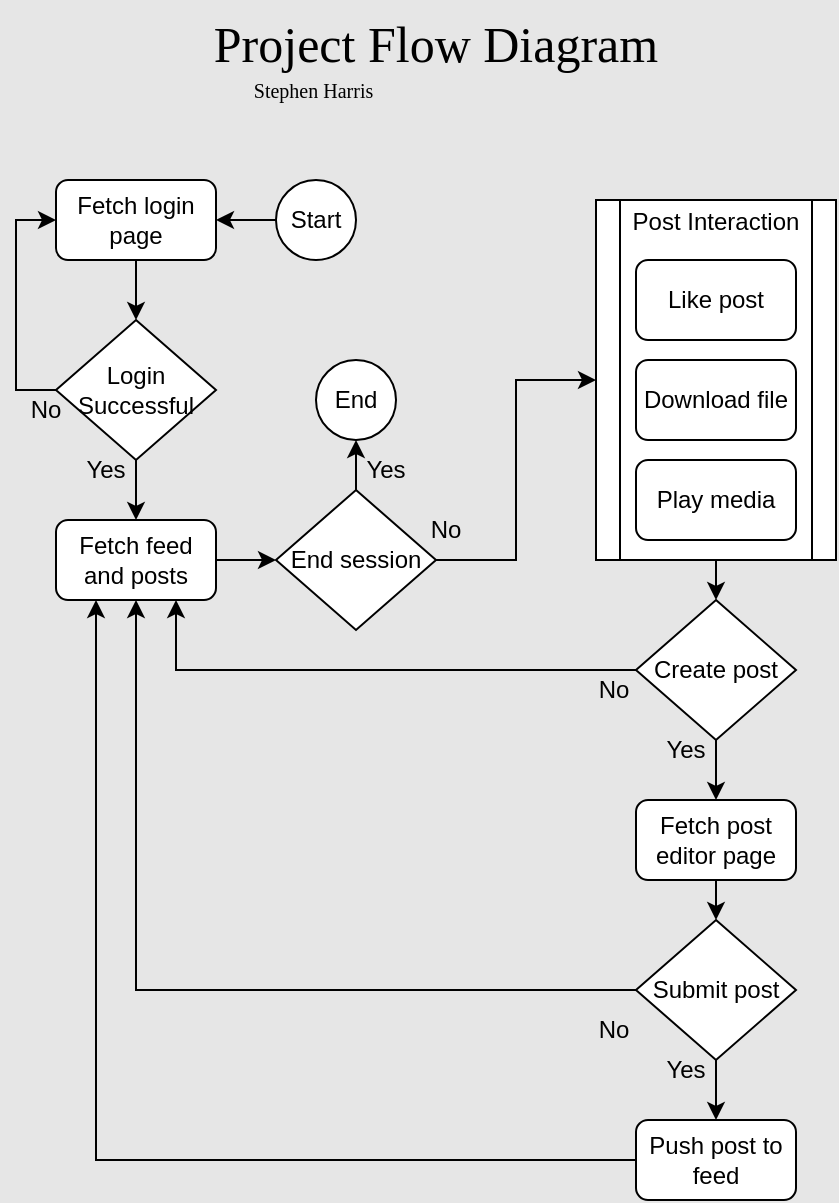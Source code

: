 <mxfile version="26.0.11">
  <diagram id="C5RBs43oDa-KdzZeNtuy" name="Page-1">
    <mxGraphModel dx="1045" dy="569" grid="1" gridSize="10" guides="1" tooltips="1" connect="1" arrows="1" fold="1" page="1" pageScale="1" pageWidth="827" pageHeight="1169" background="#E6E6E6" math="0" shadow="0">
      <root>
        <mxCell id="WIyWlLk6GJQsqaUBKTNV-0" />
        <mxCell id="WIyWlLk6GJQsqaUBKTNV-1" parent="WIyWlLk6GJQsqaUBKTNV-0" />
        <mxCell id="PKIbUtqsOLjBf_A8yuhs-7" style="edgeStyle=orthogonalEdgeStyle;rounded=0;orthogonalLoop=1;jettySize=auto;html=1;exitX=0.5;exitY=1;exitDx=0;exitDy=0;entryX=0.5;entryY=0;entryDx=0;entryDy=0;" edge="1" parent="WIyWlLk6GJQsqaUBKTNV-1" source="PKIbUtqsOLjBf_A8yuhs-2" target="PKIbUtqsOLjBf_A8yuhs-3">
          <mxGeometry relative="1" as="geometry" />
        </mxCell>
        <mxCell id="PKIbUtqsOLjBf_A8yuhs-2" value="&lt;div&gt;Fetch login page&lt;/div&gt;" style="rounded=1;whiteSpace=wrap;html=1;" vertex="1" parent="WIyWlLk6GJQsqaUBKTNV-1">
          <mxGeometry x="90" y="130" width="80" height="40" as="geometry" />
        </mxCell>
        <mxCell id="PKIbUtqsOLjBf_A8yuhs-8" style="edgeStyle=orthogonalEdgeStyle;rounded=0;orthogonalLoop=1;jettySize=auto;html=1;exitX=0;exitY=0.5;exitDx=0;exitDy=0;entryX=0;entryY=0.5;entryDx=0;entryDy=0;" edge="1" parent="WIyWlLk6GJQsqaUBKTNV-1" source="PKIbUtqsOLjBf_A8yuhs-3" target="PKIbUtqsOLjBf_A8yuhs-2">
          <mxGeometry relative="1" as="geometry" />
        </mxCell>
        <mxCell id="PKIbUtqsOLjBf_A8yuhs-9" style="edgeStyle=orthogonalEdgeStyle;rounded=0;orthogonalLoop=1;jettySize=auto;html=1;exitX=0.5;exitY=1;exitDx=0;exitDy=0;entryX=0.5;entryY=0;entryDx=0;entryDy=0;" edge="1" parent="WIyWlLk6GJQsqaUBKTNV-1" source="PKIbUtqsOLjBf_A8yuhs-3">
          <mxGeometry relative="1" as="geometry">
            <mxPoint x="130" y="300" as="targetPoint" />
          </mxGeometry>
        </mxCell>
        <mxCell id="PKIbUtqsOLjBf_A8yuhs-3" value="Login Successful" style="rhombus;whiteSpace=wrap;html=1;" vertex="1" parent="WIyWlLk6GJQsqaUBKTNV-1">
          <mxGeometry x="90" y="200" width="80" height="70" as="geometry" />
        </mxCell>
        <mxCell id="PKIbUtqsOLjBf_A8yuhs-112" style="edgeStyle=orthogonalEdgeStyle;rounded=0;orthogonalLoop=1;jettySize=auto;html=1;exitX=1;exitY=0.5;exitDx=0;exitDy=0;entryX=0;entryY=0.5;entryDx=0;entryDy=0;" edge="1" parent="WIyWlLk6GJQsqaUBKTNV-1" source="PKIbUtqsOLjBf_A8yuhs-41" target="PKIbUtqsOLjBf_A8yuhs-53">
          <mxGeometry relative="1" as="geometry" />
        </mxCell>
        <mxCell id="PKIbUtqsOLjBf_A8yuhs-41" value="Fetch feed and posts" style="rounded=1;whiteSpace=wrap;html=1;" vertex="1" parent="WIyWlLk6GJQsqaUBKTNV-1">
          <mxGeometry x="90" y="300" width="80" height="40" as="geometry" />
        </mxCell>
        <mxCell id="PKIbUtqsOLjBf_A8yuhs-100" style="edgeStyle=orthogonalEdgeStyle;rounded=0;orthogonalLoop=1;jettySize=auto;html=1;exitX=0.5;exitY=1;exitDx=0;exitDy=0;entryX=0.5;entryY=0;entryDx=0;entryDy=0;" edge="1" parent="WIyWlLk6GJQsqaUBKTNV-1" source="PKIbUtqsOLjBf_A8yuhs-43" target="PKIbUtqsOLjBf_A8yuhs-48">
          <mxGeometry relative="1" as="geometry" />
        </mxCell>
        <mxCell id="PKIbUtqsOLjBf_A8yuhs-121" style="edgeStyle=orthogonalEdgeStyle;rounded=0;orthogonalLoop=1;jettySize=auto;html=1;exitX=0;exitY=0.5;exitDx=0;exitDy=0;entryX=0.75;entryY=1;entryDx=0;entryDy=0;" edge="1" parent="WIyWlLk6GJQsqaUBKTNV-1" source="PKIbUtqsOLjBf_A8yuhs-43" target="PKIbUtqsOLjBf_A8yuhs-41">
          <mxGeometry relative="1" as="geometry" />
        </mxCell>
        <mxCell id="PKIbUtqsOLjBf_A8yuhs-43" value="Create post" style="rhombus;whiteSpace=wrap;html=1;direction=east;" vertex="1" parent="WIyWlLk6GJQsqaUBKTNV-1">
          <mxGeometry x="380" y="340" width="80" height="70" as="geometry" />
        </mxCell>
        <mxCell id="PKIbUtqsOLjBf_A8yuhs-107" style="edgeStyle=orthogonalEdgeStyle;rounded=0;orthogonalLoop=1;jettySize=auto;html=1;exitX=0.5;exitY=1;exitDx=0;exitDy=0;entryX=0.5;entryY=0;entryDx=0;entryDy=0;" edge="1" parent="WIyWlLk6GJQsqaUBKTNV-1" source="PKIbUtqsOLjBf_A8yuhs-48" target="PKIbUtqsOLjBf_A8yuhs-62">
          <mxGeometry relative="1" as="geometry" />
        </mxCell>
        <mxCell id="PKIbUtqsOLjBf_A8yuhs-48" value="&lt;div&gt;Fetch post editor page&lt;/div&gt;" style="rounded=1;whiteSpace=wrap;html=1;direction=east;" vertex="1" parent="WIyWlLk6GJQsqaUBKTNV-1">
          <mxGeometry x="380" y="440" width="80" height="40" as="geometry" />
        </mxCell>
        <mxCell id="PKIbUtqsOLjBf_A8yuhs-123" style="edgeStyle=orthogonalEdgeStyle;rounded=0;orthogonalLoop=1;jettySize=auto;html=1;exitX=0;exitY=0.5;exitDx=0;exitDy=0;entryX=0.25;entryY=1;entryDx=0;entryDy=0;" edge="1" parent="WIyWlLk6GJQsqaUBKTNV-1" source="PKIbUtqsOLjBf_A8yuhs-50" target="PKIbUtqsOLjBf_A8yuhs-41">
          <mxGeometry relative="1" as="geometry" />
        </mxCell>
        <mxCell id="PKIbUtqsOLjBf_A8yuhs-50" value="Push post to feed" style="rounded=1;whiteSpace=wrap;html=1;direction=east;" vertex="1" parent="WIyWlLk6GJQsqaUBKTNV-1">
          <mxGeometry x="380" y="600" width="80" height="40" as="geometry" />
        </mxCell>
        <mxCell id="PKIbUtqsOLjBf_A8yuhs-111" style="edgeStyle=orthogonalEdgeStyle;rounded=0;orthogonalLoop=1;jettySize=auto;html=1;exitX=0.5;exitY=0;exitDx=0;exitDy=0;entryX=0.5;entryY=1;entryDx=0;entryDy=0;" edge="1" parent="WIyWlLk6GJQsqaUBKTNV-1" source="PKIbUtqsOLjBf_A8yuhs-53" target="PKIbUtqsOLjBf_A8yuhs-57">
          <mxGeometry relative="1" as="geometry" />
        </mxCell>
        <mxCell id="PKIbUtqsOLjBf_A8yuhs-113" style="edgeStyle=orthogonalEdgeStyle;rounded=0;orthogonalLoop=1;jettySize=auto;html=1;exitX=1;exitY=0.5;exitDx=0;exitDy=0;entryX=0;entryY=0.5;entryDx=0;entryDy=0;" edge="1" parent="WIyWlLk6GJQsqaUBKTNV-1" source="PKIbUtqsOLjBf_A8yuhs-53" target="PKIbUtqsOLjBf_A8yuhs-83">
          <mxGeometry relative="1" as="geometry" />
        </mxCell>
        <mxCell id="PKIbUtqsOLjBf_A8yuhs-53" value="End session" style="rhombus;whiteSpace=wrap;html=1;" vertex="1" parent="WIyWlLk6GJQsqaUBKTNV-1">
          <mxGeometry x="200" y="285" width="80" height="70" as="geometry" />
        </mxCell>
        <mxCell id="PKIbUtqsOLjBf_A8yuhs-57" value="End" style="ellipse;whiteSpace=wrap;html=1;aspect=fixed;" vertex="1" parent="WIyWlLk6GJQsqaUBKTNV-1">
          <mxGeometry x="220" y="220" width="40" height="40" as="geometry" />
        </mxCell>
        <mxCell id="PKIbUtqsOLjBf_A8yuhs-108" style="edgeStyle=orthogonalEdgeStyle;rounded=0;orthogonalLoop=1;jettySize=auto;html=1;exitX=0.5;exitY=1;exitDx=0;exitDy=0;entryX=0.5;entryY=0;entryDx=0;entryDy=0;" edge="1" parent="WIyWlLk6GJQsqaUBKTNV-1" source="PKIbUtqsOLjBf_A8yuhs-62" target="PKIbUtqsOLjBf_A8yuhs-50">
          <mxGeometry relative="1" as="geometry" />
        </mxCell>
        <mxCell id="PKIbUtqsOLjBf_A8yuhs-122" style="edgeStyle=orthogonalEdgeStyle;rounded=0;orthogonalLoop=1;jettySize=auto;html=1;exitX=0;exitY=0.5;exitDx=0;exitDy=0;entryX=0.5;entryY=1;entryDx=0;entryDy=0;" edge="1" parent="WIyWlLk6GJQsqaUBKTNV-1" source="PKIbUtqsOLjBf_A8yuhs-62" target="PKIbUtqsOLjBf_A8yuhs-41">
          <mxGeometry relative="1" as="geometry" />
        </mxCell>
        <mxCell id="PKIbUtqsOLjBf_A8yuhs-62" value="Submit post" style="rhombus;whiteSpace=wrap;html=1;direction=east;" vertex="1" parent="WIyWlLk6GJQsqaUBKTNV-1">
          <mxGeometry x="380" y="500" width="80" height="70" as="geometry" />
        </mxCell>
        <mxCell id="PKIbUtqsOLjBf_A8yuhs-63" value="&lt;div&gt;&lt;font face=&quot;Verdana&quot; style=&quot;font-size: 25px;&quot;&gt;Project Flow Diagram&lt;/font&gt;&lt;/div&gt;&lt;div align=&quot;left&quot;&gt;&lt;font size=&quot;1&quot; face=&quot;Verdana&quot;&gt;&lt;span style=&quot;white-space: pre;&quot;&gt;&#x9;&lt;/span&gt;Stephen Harris&lt;/font&gt;&lt;br&gt;&lt;/div&gt;" style="text;html=1;align=center;verticalAlign=middle;whiteSpace=wrap;rounded=0;" vertex="1" parent="WIyWlLk6GJQsqaUBKTNV-1">
          <mxGeometry x="120" y="40" width="320" height="60" as="geometry" />
        </mxCell>
        <mxCell id="PKIbUtqsOLjBf_A8yuhs-76" value="No" style="text;html=1;align=center;verticalAlign=middle;whiteSpace=wrap;rounded=0;" vertex="1" parent="WIyWlLk6GJQsqaUBKTNV-1">
          <mxGeometry x="70" y="230" width="30" height="30" as="geometry" />
        </mxCell>
        <mxCell id="PKIbUtqsOLjBf_A8yuhs-78" value="Yes" style="text;html=1;align=center;verticalAlign=middle;whiteSpace=wrap;rounded=0;" vertex="1" parent="WIyWlLk6GJQsqaUBKTNV-1">
          <mxGeometry x="100" y="260" width="30" height="30" as="geometry" />
        </mxCell>
        <mxCell id="PKIbUtqsOLjBf_A8yuhs-87" value="" style="group" vertex="1" connectable="0" parent="WIyWlLk6GJQsqaUBKTNV-1">
          <mxGeometry x="360" y="140" width="120" height="180" as="geometry" />
        </mxCell>
        <mxCell id="PKIbUtqsOLjBf_A8yuhs-83" value="&lt;div&gt;Post Interaction&lt;/div&gt;&lt;div&gt;&lt;br&gt;&lt;/div&gt;&lt;div&gt;&lt;br&gt;&lt;/div&gt;&lt;div&gt;&lt;br&gt;&lt;/div&gt;&lt;div&gt;&lt;br&gt;&lt;/div&gt;&lt;div&gt;&lt;br&gt;&lt;/div&gt;&lt;div&gt;&lt;br&gt;&lt;/div&gt;&lt;div&gt;&lt;br&gt;&lt;/div&gt;&lt;div&gt;&lt;br&gt;&lt;/div&gt;&lt;div&gt;&lt;br&gt;&lt;/div&gt;&lt;div&gt;&lt;br&gt;&lt;/div&gt;&lt;div&gt;&lt;br&gt;&lt;/div&gt;" style="shape=process;whiteSpace=wrap;html=1;backgroundOutline=1;" vertex="1" parent="PKIbUtqsOLjBf_A8yuhs-87">
          <mxGeometry width="120" height="180" as="geometry" />
        </mxCell>
        <mxCell id="PKIbUtqsOLjBf_A8yuhs-84" value="Like post" style="rounded=1;whiteSpace=wrap;html=1;" vertex="1" parent="PKIbUtqsOLjBf_A8yuhs-87">
          <mxGeometry x="20" y="30" width="80" height="40" as="geometry" />
        </mxCell>
        <mxCell id="PKIbUtqsOLjBf_A8yuhs-85" value="Download file" style="rounded=1;whiteSpace=wrap;html=1;" vertex="1" parent="PKIbUtqsOLjBf_A8yuhs-87">
          <mxGeometry x="20" y="80" width="80" height="40" as="geometry" />
        </mxCell>
        <mxCell id="PKIbUtqsOLjBf_A8yuhs-86" value="&lt;div&gt;Play media&lt;/div&gt;" style="rounded=1;whiteSpace=wrap;html=1;" vertex="1" parent="PKIbUtqsOLjBf_A8yuhs-87">
          <mxGeometry x="20" y="130" width="80" height="40" as="geometry" />
        </mxCell>
        <mxCell id="PKIbUtqsOLjBf_A8yuhs-99" style="edgeStyle=orthogonalEdgeStyle;rounded=0;orthogonalLoop=1;jettySize=auto;html=1;exitX=0.5;exitY=1;exitDx=0;exitDy=0;entryX=0.5;entryY=0;entryDx=0;entryDy=0;" edge="1" parent="WIyWlLk6GJQsqaUBKTNV-1" source="PKIbUtqsOLjBf_A8yuhs-83" target="PKIbUtqsOLjBf_A8yuhs-43">
          <mxGeometry relative="1" as="geometry" />
        </mxCell>
        <mxCell id="PKIbUtqsOLjBf_A8yuhs-114" value="No" style="text;html=1;align=center;verticalAlign=middle;whiteSpace=wrap;rounded=0;" vertex="1" parent="WIyWlLk6GJQsqaUBKTNV-1">
          <mxGeometry x="270" y="290" width="30" height="30" as="geometry" />
        </mxCell>
        <mxCell id="PKIbUtqsOLjBf_A8yuhs-116" value="Yes" style="text;html=1;align=center;verticalAlign=middle;whiteSpace=wrap;rounded=0;" vertex="1" parent="WIyWlLk6GJQsqaUBKTNV-1">
          <mxGeometry x="240" y="260" width="30" height="30" as="geometry" />
        </mxCell>
        <mxCell id="PKIbUtqsOLjBf_A8yuhs-117" value="Yes" style="text;html=1;align=center;verticalAlign=middle;whiteSpace=wrap;rounded=0;" vertex="1" parent="WIyWlLk6GJQsqaUBKTNV-1">
          <mxGeometry x="390" y="400" width="30" height="30" as="geometry" />
        </mxCell>
        <mxCell id="PKIbUtqsOLjBf_A8yuhs-118" value="No" style="text;html=1;align=center;verticalAlign=middle;whiteSpace=wrap;rounded=0;" vertex="1" parent="WIyWlLk6GJQsqaUBKTNV-1">
          <mxGeometry x="354" y="370" width="30" height="30" as="geometry" />
        </mxCell>
        <mxCell id="PKIbUtqsOLjBf_A8yuhs-119" value="No" style="text;html=1;align=center;verticalAlign=middle;whiteSpace=wrap;rounded=0;" vertex="1" parent="WIyWlLk6GJQsqaUBKTNV-1">
          <mxGeometry x="354" y="540" width="30" height="30" as="geometry" />
        </mxCell>
        <mxCell id="PKIbUtqsOLjBf_A8yuhs-120" value="Yes" style="text;html=1;align=center;verticalAlign=middle;whiteSpace=wrap;rounded=0;" vertex="1" parent="WIyWlLk6GJQsqaUBKTNV-1">
          <mxGeometry x="390" y="560" width="30" height="30" as="geometry" />
        </mxCell>
        <mxCell id="PKIbUtqsOLjBf_A8yuhs-125" style="edgeStyle=orthogonalEdgeStyle;rounded=0;orthogonalLoop=1;jettySize=auto;html=1;exitX=0;exitY=0.5;exitDx=0;exitDy=0;entryX=1;entryY=0.5;entryDx=0;entryDy=0;" edge="1" parent="WIyWlLk6GJQsqaUBKTNV-1" source="PKIbUtqsOLjBf_A8yuhs-124" target="PKIbUtqsOLjBf_A8yuhs-2">
          <mxGeometry relative="1" as="geometry" />
        </mxCell>
        <mxCell id="PKIbUtqsOLjBf_A8yuhs-124" value="Start" style="ellipse;whiteSpace=wrap;html=1;aspect=fixed;" vertex="1" parent="WIyWlLk6GJQsqaUBKTNV-1">
          <mxGeometry x="200" y="130" width="40" height="40" as="geometry" />
        </mxCell>
      </root>
    </mxGraphModel>
  </diagram>
</mxfile>

